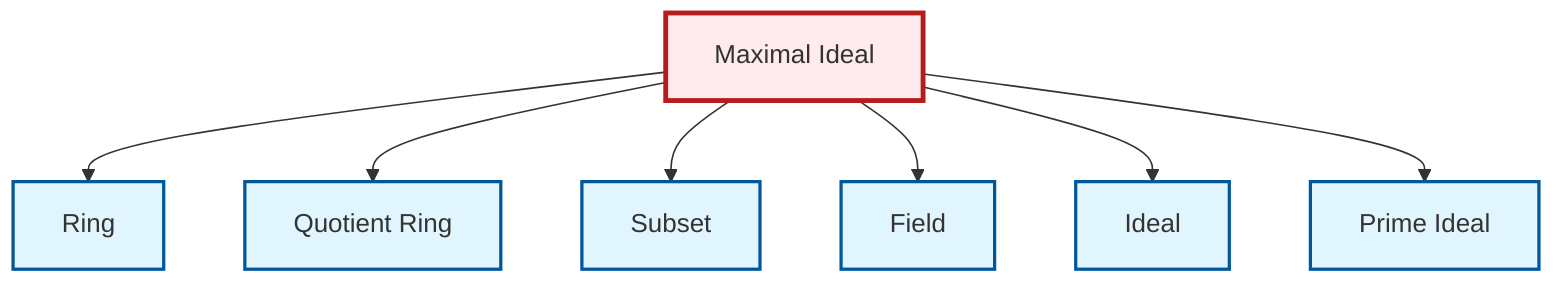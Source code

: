 graph TD
    classDef definition fill:#e1f5fe,stroke:#01579b,stroke-width:2px
    classDef theorem fill:#f3e5f5,stroke:#4a148c,stroke-width:2px
    classDef axiom fill:#fff3e0,stroke:#e65100,stroke-width:2px
    classDef example fill:#e8f5e9,stroke:#1b5e20,stroke-width:2px
    classDef current fill:#ffebee,stroke:#b71c1c,stroke-width:3px
    def-quotient-ring["Quotient Ring"]:::definition
    def-prime-ideal["Prime Ideal"]:::definition
    def-ring["Ring"]:::definition
    def-field["Field"]:::definition
    def-subset["Subset"]:::definition
    def-maximal-ideal["Maximal Ideal"]:::definition
    def-ideal["Ideal"]:::definition
    def-maximal-ideal --> def-ring
    def-maximal-ideal --> def-quotient-ring
    def-maximal-ideal --> def-subset
    def-maximal-ideal --> def-field
    def-maximal-ideal --> def-ideal
    def-maximal-ideal --> def-prime-ideal
    class def-maximal-ideal current